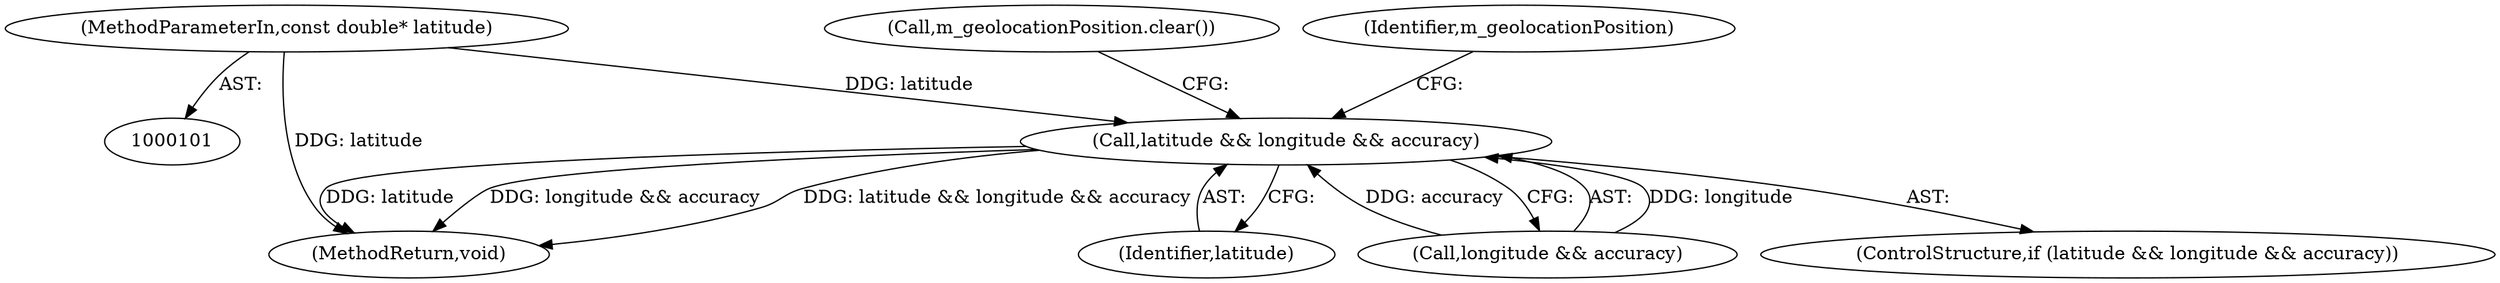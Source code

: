 digraph "0_Chrome_d4cd2b2c0953ad7e9fa988c234eb9361be80fe81_12@pointer" {
"1000103" [label="(MethodParameterIn,const double* latitude)"];
"1000140" [label="(Call,latitude && longitude && accuracy)"];
"1000146" [label="(Identifier,m_geolocationPosition)"];
"1000139" [label="(ControlStructure,if (latitude && longitude && accuracy))"];
"1000141" [label="(Identifier,latitude)"];
"1000159" [label="(MethodReturn,void)"];
"1000140" [label="(Call,latitude && longitude && accuracy)"];
"1000103" [label="(MethodParameterIn,const double* latitude)"];
"1000142" [label="(Call,longitude && accuracy)"];
"1000156" [label="(Call,m_geolocationPosition.clear())"];
"1000103" -> "1000101"  [label="AST: "];
"1000103" -> "1000159"  [label="DDG: latitude"];
"1000103" -> "1000140"  [label="DDG: latitude"];
"1000140" -> "1000139"  [label="AST: "];
"1000140" -> "1000141"  [label="CFG: "];
"1000140" -> "1000142"  [label="CFG: "];
"1000141" -> "1000140"  [label="AST: "];
"1000142" -> "1000140"  [label="AST: "];
"1000146" -> "1000140"  [label="CFG: "];
"1000156" -> "1000140"  [label="CFG: "];
"1000140" -> "1000159"  [label="DDG: longitude && accuracy"];
"1000140" -> "1000159"  [label="DDG: latitude && longitude && accuracy"];
"1000140" -> "1000159"  [label="DDG: latitude"];
"1000142" -> "1000140"  [label="DDG: longitude"];
"1000142" -> "1000140"  [label="DDG: accuracy"];
}
